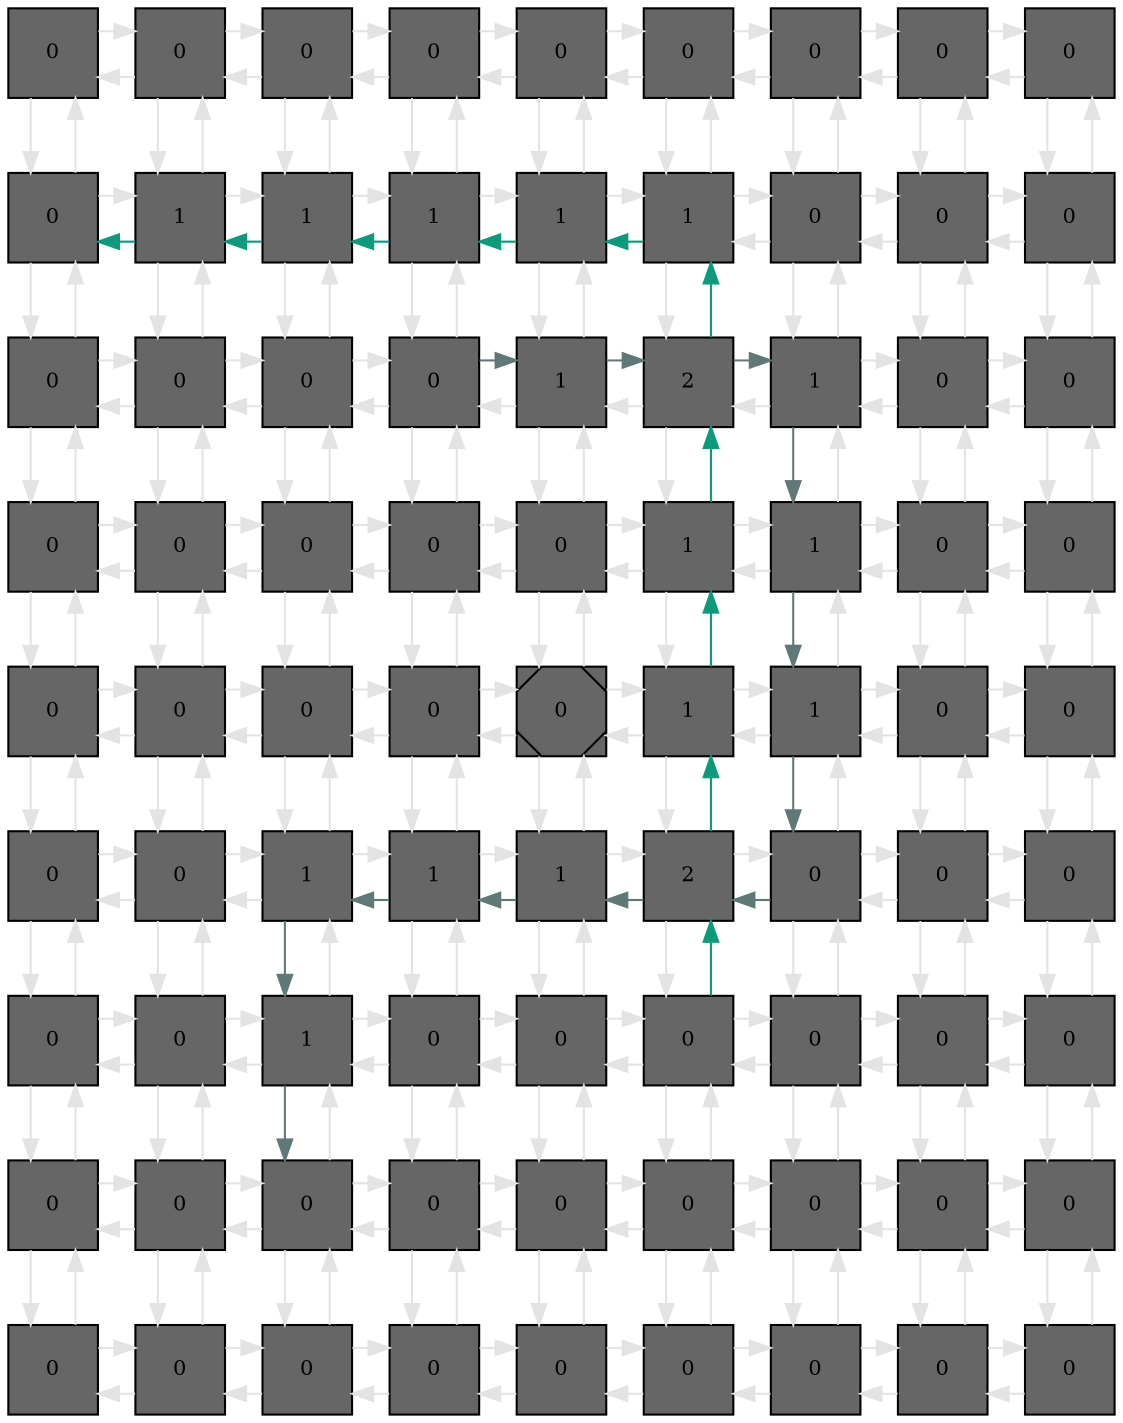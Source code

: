 digraph layout  {
rankdir=TB;
splines=ortho;
node [fixedsize=false, style=filled, width="0.6"];
edge [constraint=false];
0 [fillcolor="#666666", fontsize=10, label=0, shape=square, tooltip="name:  B9 ,\nin_degree: 2,\nout_degree: 2"];
1 [fillcolor="#666666", fontsize=10, label=0, shape=square, tooltip="name:  IL2 ,\nin_degree: 3,\nout_degree: 3"];
2 [fillcolor="#666666", fontsize=10, label=0, shape=square, tooltip="name:  Gfi1 ,\nin_degree: 3,\nout_degree: 3"];
3 [fillcolor="#666666", fontsize=10, label=0, shape=square, tooltip="name:  Ikaros ,\nin_degree: 3,\nout_degree: 3"];
4 [fillcolor="#666666", fontsize=10, label=0, shape=square, tooltip="name:  NFAT ,\nin_degree: 3,\nout_degree: 3"];
5 [fillcolor="#666666", fontsize=10, label=0, shape=square, tooltip="name:  PU1 ,\nin_degree: 3,\nout_degree: 3"];
6 [fillcolor="#666666", fontsize=10, label=0, shape=square, tooltip="name:  CD19 ,\nin_degree: 3,\nout_degree: 3"];
7 [fillcolor="#666666", fontsize=10, label=0, shape=square, tooltip="name:  Hoxa9 ,\nin_degree: 3,\nout_degree: 3"];
8 [fillcolor="#666666", fontsize=10, label=0, shape=square, tooltip="name:  Flt3L ,\nin_degree: 2,\nout_degree: 2"];
9 [fillcolor="#666666", fontsize=10, label=0, shape=square, tooltip="name:  FR4 ,\nin_degree: 3,\nout_degree: 3"];
10 [fillcolor="#666666", fontsize=10, label=1, shape=square, tooltip="name:  IL2R ,\nin_degree: 4,\nout_degree: 4"];
11 [fillcolor="#666666", fontsize=10, label=1, shape=square, tooltip="name:  IL7 ,\nin_degree: 4,\nout_degree: 4"];
12 [fillcolor="#666666", fontsize=10, label=1, shape=square, tooltip="name:  IL7R ,\nin_degree: 4,\nout_degree: 4"];
13 [fillcolor="#666666", fontsize=10, label=1, shape=square, tooltip="name:  TCR ,\nin_degree: 4,\nout_degree: 4"];
14 [fillcolor="#666666", fontsize=10, label=1, shape=square, tooltip="name:  XBP1 ,\nin_degree: 4,\nout_degree: 4"];
15 [fillcolor="#666666", fontsize=10, label=0, shape=square, tooltip="name:  Irf4 ,\nin_degree: 4,\nout_degree: 4"];
16 [fillcolor="#666666", fontsize=10, label=0, shape=square, tooltip="name:  Flt3 ,\nin_degree: 4,\nout_degree: 4"];
17 [fillcolor="#666666", fontsize=10, label=0, shape=square, tooltip="name:  ERK ,\nin_degree: 3,\nout_degree: 3"];
18 [fillcolor="#666666", fontsize=10, label=0, shape=square, tooltip="name:  Bcl2 ,\nin_degree: 3,\nout_degree: 3"];
19 [fillcolor="#666666", fontsize=10, label=0, shape=square, tooltip="name:  Prf1 ,\nin_degree: 4,\nout_degree: 4"];
20 [fillcolor="#666666", fontsize=10, label=0, shape=square, tooltip="name:  STAT5 ,\nin_degree: 4,\nout_degree: 4"];
21 [fillcolor="#666666", fontsize=10, label=0, shape=square, tooltip="name:  JAK3 ,\nin_degree: 4,\nout_degree: 4"];
22 [fillcolor="#666666", fontsize=10, label=1, shape=square, tooltip="name:  Runx1 ,\nin_degree: 4,\nout_degree: 4"];
23 [fillcolor="#666666", fontsize=10, label=2, shape=square, tooltip="name:  Ebf1 ,\nin_degree: 4,\nout_degree: 4"];
24 [fillcolor="#666666", fontsize=10, label=1, shape=square, tooltip="name:  Blimp1 ,\nin_degree: 4,\nout_degree: 4"];
25 [fillcolor="#666666", fontsize=10, label=0, shape=square, tooltip="name:  Pax5 ,\nin_degree: 4,\nout_degree: 4"];
26 [fillcolor="#666666", fontsize=10, label=0, shape=square, tooltip="name:  BCR ,\nin_degree: 3,\nout_degree: 3"];
27 [fillcolor="#666666", fontsize=10, label=0, shape=square, tooltip="name:  IL27 ,\nin_degree: 3,\nout_degree: 3"];
28 [fillcolor="#666666", fontsize=10, label=0, shape=square, tooltip="name:  IL27R ,\nin_degree: 4,\nout_degree: 4"];
29 [fillcolor="#666666", fontsize=10, label=0, shape=square, tooltip="name:  EOMES ,\nin_degree: 4,\nout_degree: 4"];
30 [fillcolor="#666666", fontsize=10, label=0, shape=square, tooltip="name:  IL6R ,\nin_degree: 4,\nout_degree: 4"];
31 [fillcolor="#666666", fontsize=10, label=0, shape=square, tooltip="name:  CD8 ,\nin_degree: 4,\nout_degree: 4"];
32 [fillcolor="#666666", fontsize=10, label=1, shape=square, tooltip="name:  Runx3 ,\nin_degree: 4,\nout_degree: 4"];
33 [fillcolor="#666666", fontsize=10, label=1, shape=square, tooltip="name:  Bcl6 ,\nin_degree: 4,\nout_degree: 4"];
34 [fillcolor="#666666", fontsize=10, label=0, shape=square, tooltip="name:  Bach2 ,\nin_degree: 4,\nout_degree: 4"];
35 [fillcolor="#666666", fontsize=10, label=0, shape=square, tooltip="name:  NFkB ,\nin_degree: 3,\nout_degree: 3"];
36 [fillcolor="#666666", fontsize=10, label=0, shape=square, tooltip="name:  IFNb ,\nin_degree: 3,\nout_degree: 3"];
37 [fillcolor="#666666", fontsize=10, label=0, shape=square, tooltip="name:  Dll1 ,\nin_degree: 4,\nout_degree: 4"];
38 [fillcolor="#666666", fontsize=10, label=0, shape=square, tooltip="name:  Gzmb ,\nin_degree: 4,\nout_degree: 4"];
39 [fillcolor="#666666", fontsize=10, label=0, shape=square, tooltip="name:  Notch1 ,\nin_degree: 4,\nout_degree: 4"];
40 [fillcolor="#666666", fontsize=10, label=0, shape=Msquare, tooltip="name:  ThPOK ,\nin_degree: 4,\nout_degree: 4"];
41 [fillcolor="#666666", fontsize=10, label=1, shape=square, tooltip="name:  CD4 ,\nin_degree: 4,\nout_degree: 4"];
42 [fillcolor="#666666", fontsize=10, label=1, shape=square, tooltip="name:  IL21R ,\nin_degree: 4,\nout_degree: 4"];
43 [fillcolor="#666666", fontsize=10, label=0, shape=square, tooltip="name:  IL21 ,\nin_degree: 4,\nout_degree: 4"];
44 [fillcolor="#666666", fontsize=10, label=0, shape=square, tooltip="name:  Helios ,\nin_degree: 3,\nout_degree: 3"];
45 [fillcolor="#666666", fontsize=10, label=0, shape=square, tooltip="name:  IFNbR ,\nin_degree: 3,\nout_degree: 3"];
46 [fillcolor="#666666", fontsize=10, label=0, shape=square, tooltip="name:  STAT1 ,\nin_degree: 4,\nout_degree: 4"];
47 [fillcolor="#666666", fontsize=10, label=1, shape=square, tooltip="name:  SOCS1 ,\nin_degree: 4,\nout_degree: 4"];
48 [fillcolor="#666666", fontsize=10, label=1, shape=square, tooltip="name:  IL6 ,\nin_degree: 4,\nout_degree: 4"];
49 [fillcolor="#666666", fontsize=10, label=1, shape=square, tooltip="name:  Tbet ,\nin_degree: 4,\nout_degree: 4"];
50 [fillcolor="#666666", fontsize=10, label=2, shape=square, tooltip="name:  RORgt ,\nin_degree: 4,\nout_degree: 4"];
51 [fillcolor="#666666", fontsize=10, label=0, shape=square, tooltip="name:  STAT3 ,\nin_degree: 4,\nout_degree: 4"];
52 [fillcolor="#666666", fontsize=10, label=0, shape=square, tooltip="name:  IL10R ,\nin_degree: 4,\nout_degree: 4"];
53 [fillcolor="#666666", fontsize=10, label=0, shape=square, tooltip="name:  IL23R ,\nin_degree: 3,\nout_degree: 3"];
54 [fillcolor="#666666", fontsize=10, label=0, shape=square, tooltip="name:  JAK1 ,\nin_degree: 3,\nout_degree: 3"];
55 [fillcolor="#666666", fontsize=10, label=0, shape=square, tooltip="name:  IL4 ,\nin_degree: 4,\nout_degree: 4"];
56 [fillcolor="#666666", fontsize=10, label=1, shape=square, tooltip="name:  IL4R ,\nin_degree: 4,\nout_degree: 4"];
57 [fillcolor="#666666", fontsize=10, label=0, shape=square, tooltip="name:  HEB ,\nin_degree: 4,\nout_degree: 4"];
58 [fillcolor="#666666", fontsize=10, label=0, shape=square, tooltip="name:  GATA3 ,\nin_degree: 4,\nout_degree: 4"];
59 [fillcolor="#666666", fontsize=10, label=0, shape=square, tooltip="name:  Foxp3 ,\nin_degree: 4,\nout_degree: 4"];
60 [fillcolor="#666666", fontsize=10, label=0, shape=square, tooltip="name:  SMAD2 ,\nin_degree: 4,\nout_degree: 4"];
61 [fillcolor="#666666", fontsize=10, label=0, shape=square, tooltip="name:  IL10 ,\nin_degree: 4,\nout_degree: 4"];
62 [fillcolor="#666666", fontsize=10, label=0, shape=square, tooltip="name:  IL23 ,\nin_degree: 3,\nout_degree: 3"];
63 [fillcolor="#666666", fontsize=10, label=0, shape=square, tooltip="name:  IFNgR ,\nin_degree: 3,\nout_degree: 3"];
64 [fillcolor="#666666", fontsize=10, label=0, shape=square, tooltip="name:  IRAK ,\nin_degree: 4,\nout_degree: 4"];
65 [fillcolor="#666666", fontsize=10, label=0, shape=square, tooltip="name:  IFNg ,\nin_degree: 4,\nout_degree: 4"];
66 [fillcolor="#666666", fontsize=10, label=0, shape=square, tooltip="name:  TCF1 ,\nin_degree: 4,\nout_degree: 4"];
67 [fillcolor="#666666", fontsize=10, label=0, shape=square, tooltip="name:  STAT4 ,\nin_degree: 4,\nout_degree: 4"];
68 [fillcolor="#666666", fontsize=10, label=0, shape=square, tooltip="name:  IL17 ,\nin_degree: 4,\nout_degree: 4"];
69 [fillcolor="#666666", fontsize=10, label=0, shape=square, tooltip="name:  TGFbR ,\nin_degree: 4,\nout_degree: 4"];
70 [fillcolor="#666666", fontsize=10, label=0, shape=square, tooltip="name:  SMAD3 ,\nin_degree: 4,\nout_degree: 4"];
71 [fillcolor="#666666", fontsize=10, label=0, shape=square, tooltip="name:  TNFa ,\nin_degree: 3,\nout_degree: 3"];
72 [fillcolor="#666666", fontsize=10, label=0, shape=square, tooltip="name:  IL18 ,\nin_degree: 2,\nout_degree: 2"];
73 [fillcolor="#666666", fontsize=10, label=0, shape=square, tooltip="name:  IL18R ,\nin_degree: 3,\nout_degree: 3"];
74 [fillcolor="#666666", fontsize=10, label=0, shape=square, tooltip="name:  STAT6 ,\nin_degree: 3,\nout_degree: 3"];
75 [fillcolor="#666666", fontsize=10, label=0, shape=square, tooltip="name:  Bcl11b ,\nin_degree: 3,\nout_degree: 3"];
76 [fillcolor="#666666", fontsize=10, label=0, shape=square, tooltip="name:  IL12R ,\nin_degree: 3,\nout_degree: 3"];
77 [fillcolor="#666666", fontsize=10, label=0, shape=square, tooltip="name:  IL12 ,\nin_degree: 3,\nout_degree: 3"];
78 [fillcolor="#666666", fontsize=10, label=0, shape=square, tooltip="name:  TGFb ,\nin_degree: 3,\nout_degree: 3"];
79 [fillcolor="#666666", fontsize=10, label=0, shape=square, tooltip="name:  AKT ,\nin_degree: 3,\nout_degree: 3"];
80 [fillcolor="#666666", fontsize=10, label=0, shape=square, tooltip="name:  TNFR2 ,\nin_degree: 2,\nout_degree: 2"];
0 -> 1  [color=grey89, style="penwidth(0.1)", tooltip=" ", weight=1];
0 -> 9  [color=grey89, style="penwidth(0.1)", tooltip=" ", weight=1];
1 -> 0  [color=grey89, style="penwidth(0.1)", tooltip=" ", weight=1];
1 -> 2  [color=grey89, style="penwidth(0.1)", tooltip=" ", weight=1];
1 -> 10  [color=grey89, style="penwidth(0.1)", tooltip=" ", weight=1];
2 -> 1  [color=grey89, style="penwidth(0.1)", tooltip=" ", weight=1];
2 -> 3  [color=grey89, style="penwidth(0.1)", tooltip=" ", weight=1];
2 -> 11  [color=grey89, style="penwidth(0.1)", tooltip=" ", weight=1];
3 -> 2  [color=grey89, style="penwidth(0.1)", tooltip=" ", weight=1];
3 -> 4  [color=grey89, style="penwidth(0.1)", tooltip=" ", weight=1];
3 -> 12  [color=grey89, style="penwidth(0.1)", tooltip=" ", weight=1];
4 -> 3  [color=grey89, style="penwidth(0.1)", tooltip=" ", weight=1];
4 -> 5  [color=grey89, style="penwidth(0.1)", tooltip=" ", weight=1];
4 -> 13  [color=grey89, style="penwidth(0.1)", tooltip=" ", weight=1];
5 -> 4  [color=grey89, style="penwidth(0.1)", tooltip=" ", weight=1];
5 -> 6  [color=grey89, style="penwidth(0.1)", tooltip=" ", weight=1];
5 -> 14  [color=grey89, style="penwidth(0.1)", tooltip=" ", weight=1];
6 -> 5  [color=grey89, style="penwidth(0.1)", tooltip=" ", weight=1];
6 -> 7  [color=grey89, style="penwidth(0.1)", tooltip=" ", weight=1];
6 -> 15  [color=grey89, style="penwidth(0.1)", tooltip=" ", weight=1];
7 -> 6  [color=grey89, style="penwidth(0.1)", tooltip=" ", weight=1];
7 -> 8  [color=grey89, style="penwidth(0.1)", tooltip=" ", weight=1];
7 -> 16  [color=grey89, style="penwidth(0.1)", tooltip=" ", weight=1];
8 -> 7  [color=grey89, style="penwidth(0.1)", tooltip=" ", weight=1];
8 -> 17  [color=grey89, style="penwidth(0.1)", tooltip=" ", weight=1];
9 -> 0  [color=grey89, style="penwidth(0.1)", tooltip=" ", weight=1];
9 -> 10  [color=grey89, style="penwidth(0.1)", tooltip=" ", weight=1];
9 -> 18  [color=grey89, style="penwidth(0.1)", tooltip=" ", weight=1];
10 -> 1  [color=grey89, style="penwidth(0.1)", tooltip=" ", weight=1];
10 -> 9  [color="#0C9A7D", style="penwidth(0.1)", tooltip="59( Foxp3 ) to 9( FR4 )", weight=1];
10 -> 11  [color=grey89, style="penwidth(0.1)", tooltip=" ", weight=1];
10 -> 19  [color=grey89, style="penwidth(0.1)", tooltip=" ", weight=1];
11 -> 2  [color=grey89, style="penwidth(0.1)", tooltip=" ", weight=1];
11 -> 10  [color="#0C9A7D", style="penwidth(0.1)", tooltip="59( Foxp3 ) to 9( FR4 )", weight=1];
11 -> 12  [color=grey89, style="penwidth(0.1)", tooltip=" ", weight=1];
11 -> 20  [color=grey89, style="penwidth(0.1)", tooltip=" ", weight=1];
12 -> 3  [color=grey89, style="penwidth(0.1)", tooltip=" ", weight=1];
12 -> 11  [color="#0C9A7D", style="penwidth(0.1)", tooltip="59( Foxp3 ) to 9( FR4 )", weight=1];
12 -> 13  [color=grey89, style="penwidth(0.1)", tooltip=" ", weight=1];
12 -> 21  [color=grey89, style="penwidth(0.1)", tooltip=" ", weight=1];
13 -> 4  [color=grey89, style="penwidth(0.1)", tooltip=" ", weight=1];
13 -> 12  [color="#0C9A7D", style="penwidth(0.1)", tooltip="59( Foxp3 ) to 9( FR4 )", weight=1];
13 -> 14  [color=grey89, style="penwidth(0.1)", tooltip=" ", weight=1];
13 -> 22  [color=grey89, style="penwidth(0.1)", tooltip=" ", weight=1];
14 -> 5  [color=grey89, style="penwidth(0.1)", tooltip=" ", weight=1];
14 -> 13  [color="#0C9A7D", style="penwidth(0.1)", tooltip="59( Foxp3 ) to 9( FR4 )", weight=1];
14 -> 15  [color=grey89, style="penwidth(0.1)", tooltip=" ", weight=1];
14 -> 23  [color=grey89, style="penwidth(0.1)", tooltip=" ", weight=1];
15 -> 6  [color=grey89, style="penwidth(0.1)", tooltip=" ", weight=1];
15 -> 14  [color=grey89, style="penwidth(0.1)", tooltip=" ", weight=1];
15 -> 16  [color=grey89, style="penwidth(0.1)", tooltip=" ", weight=1];
15 -> 24  [color=grey89, style="penwidth(0.1)", tooltip=" ", weight=1];
16 -> 7  [color=grey89, style="penwidth(0.1)", tooltip=" ", weight=1];
16 -> 15  [color=grey89, style="penwidth(0.1)", tooltip=" ", weight=1];
16 -> 17  [color=grey89, style="penwidth(0.1)", tooltip=" ", weight=1];
16 -> 25  [color=grey89, style="penwidth(0.1)", tooltip=" ", weight=1];
17 -> 8  [color=grey89, style="penwidth(0.1)", tooltip=" ", weight=1];
17 -> 16  [color=grey89, style="penwidth(0.1)", tooltip=" ", weight=1];
17 -> 26  [color=grey89, style="penwidth(0.1)", tooltip=" ", weight=1];
18 -> 9  [color=grey89, style="penwidth(0.1)", tooltip=" ", weight=1];
18 -> 19  [color=grey89, style="penwidth(0.1)", tooltip=" ", weight=1];
18 -> 27  [color=grey89, style="penwidth(0.1)", tooltip=" ", weight=1];
19 -> 10  [color=grey89, style="penwidth(0.1)", tooltip=" ", weight=1];
19 -> 18  [color=grey89, style="penwidth(0.1)", tooltip=" ", weight=1];
19 -> 20  [color=grey89, style="penwidth(0.1)", tooltip=" ", weight=1];
19 -> 28  [color=grey89, style="penwidth(0.1)", tooltip=" ", weight=1];
20 -> 11  [color=grey89, style="penwidth(0.1)", tooltip=" ", weight=1];
20 -> 19  [color=grey89, style="penwidth(0.1)", tooltip=" ", weight=1];
20 -> 21  [color=grey89, style="penwidth(0.1)", tooltip=" ", weight=1];
20 -> 29  [color=grey89, style="penwidth(0.1)", tooltip=" ", weight=1];
21 -> 12  [color=grey89, style="penwidth(0.1)", tooltip=" ", weight=1];
21 -> 20  [color=grey89, style="penwidth(0.1)", tooltip=" ", weight=1];
21 -> 22  [color="#607978", style="penwidth(0.1)", tooltip="21( JAK3 ) to 51( STAT3 )", weight=1];
21 -> 30  [color=grey89, style="penwidth(0.1)", tooltip=" ", weight=1];
22 -> 13  [color=grey89, style="penwidth(0.1)", tooltip=" ", weight=1];
22 -> 21  [color=grey89, style="penwidth(0.1)", tooltip=" ", weight=1];
22 -> 23  [color="#607978", style="penwidth(0.1)", tooltip="21( JAK3 ) to 51( STAT3 )", weight=1];
22 -> 31  [color=grey89, style="penwidth(0.1)", tooltip=" ", weight=1];
23 -> 14  [color="#0C9A7D", style="penwidth(0.1)", tooltip="59( Foxp3 ) to 9( FR4 )", weight=1];
23 -> 22  [color=grey89, style="penwidth(0.1)", tooltip=" ", weight=1];
23 -> 24  [color="#607978", style="penwidth(0.1)", tooltip="21( JAK3 ) to 51( STAT3 )", weight=1];
23 -> 32  [color=grey89, style="penwidth(0.1)", tooltip=" ", weight=1];
24 -> 15  [color=grey89, style="penwidth(0.1)", tooltip=" ", weight=1];
24 -> 23  [color=grey89, style="penwidth(0.1)", tooltip=" ", weight=1];
24 -> 25  [color=grey89, style="penwidth(0.1)", tooltip=" ", weight=1];
24 -> 33  [color="#607978", style="penwidth(0.1)", tooltip="21( JAK3 ) to 51( STAT3 )", weight=1];
25 -> 16  [color=grey89, style="penwidth(0.1)", tooltip=" ", weight=1];
25 -> 24  [color=grey89, style="penwidth(0.1)", tooltip=" ", weight=1];
25 -> 26  [color=grey89, style="penwidth(0.1)", tooltip=" ", weight=1];
25 -> 34  [color=grey89, style="penwidth(0.1)", tooltip=" ", weight=1];
26 -> 17  [color=grey89, style="penwidth(0.1)", tooltip=" ", weight=1];
26 -> 25  [color=grey89, style="penwidth(0.1)", tooltip=" ", weight=1];
26 -> 35  [color=grey89, style="penwidth(0.1)", tooltip=" ", weight=1];
27 -> 18  [color=grey89, style="penwidth(0.1)", tooltip=" ", weight=1];
27 -> 28  [color=grey89, style="penwidth(0.1)", tooltip=" ", weight=1];
27 -> 36  [color=grey89, style="penwidth(0.1)", tooltip=" ", weight=1];
28 -> 19  [color=grey89, style="penwidth(0.1)", tooltip=" ", weight=1];
28 -> 27  [color=grey89, style="penwidth(0.1)", tooltip=" ", weight=1];
28 -> 29  [color=grey89, style="penwidth(0.1)", tooltip=" ", weight=1];
28 -> 37  [color=grey89, style="penwidth(0.1)", tooltip=" ", weight=1];
29 -> 20  [color=grey89, style="penwidth(0.1)", tooltip=" ", weight=1];
29 -> 28  [color=grey89, style="penwidth(0.1)", tooltip=" ", weight=1];
29 -> 30  [color=grey89, style="penwidth(0.1)", tooltip=" ", weight=1];
29 -> 38  [color=grey89, style="penwidth(0.1)", tooltip=" ", weight=1];
30 -> 21  [color=grey89, style="penwidth(0.1)", tooltip=" ", weight=1];
30 -> 29  [color=grey89, style="penwidth(0.1)", tooltip=" ", weight=1];
30 -> 31  [color=grey89, style="penwidth(0.1)", tooltip=" ", weight=1];
30 -> 39  [color=grey89, style="penwidth(0.1)", tooltip=" ", weight=1];
31 -> 22  [color=grey89, style="penwidth(0.1)", tooltip=" ", weight=1];
31 -> 30  [color=grey89, style="penwidth(0.1)", tooltip=" ", weight=1];
31 -> 32  [color=grey89, style="penwidth(0.1)", tooltip=" ", weight=1];
31 -> 40  [color=grey89, style="penwidth(0.1)", tooltip=" ", weight=1];
32 -> 23  [color="#0C9A7D", style="penwidth(0.1)", tooltip="59( Foxp3 ) to 9( FR4 )", weight=1];
32 -> 31  [color=grey89, style="penwidth(0.1)", tooltip=" ", weight=1];
32 -> 33  [color=grey89, style="penwidth(0.1)", tooltip=" ", weight=1];
32 -> 41  [color=grey89, style="penwidth(0.1)", tooltip=" ", weight=1];
33 -> 24  [color=grey89, style="penwidth(0.1)", tooltip=" ", weight=1];
33 -> 32  [color=grey89, style="penwidth(0.1)", tooltip=" ", weight=1];
33 -> 34  [color=grey89, style="penwidth(0.1)", tooltip=" ", weight=1];
33 -> 42  [color="#607978", style="penwidth(0.1)", tooltip="21( JAK3 ) to 51( STAT3 )", weight=1];
34 -> 25  [color=grey89, style="penwidth(0.1)", tooltip=" ", weight=1];
34 -> 33  [color=grey89, style="penwidth(0.1)", tooltip=" ", weight=1];
34 -> 35  [color=grey89, style="penwidth(0.1)", tooltip=" ", weight=1];
34 -> 43  [color=grey89, style="penwidth(0.1)", tooltip=" ", weight=1];
35 -> 26  [color=grey89, style="penwidth(0.1)", tooltip=" ", weight=1];
35 -> 34  [color=grey89, style="penwidth(0.1)", tooltip=" ", weight=1];
35 -> 44  [color=grey89, style="penwidth(0.1)", tooltip=" ", weight=1];
36 -> 27  [color=grey89, style="penwidth(0.1)", tooltip=" ", weight=1];
36 -> 37  [color=grey89, style="penwidth(0.1)", tooltip=" ", weight=1];
36 -> 45  [color=grey89, style="penwidth(0.1)", tooltip=" ", weight=1];
37 -> 28  [color=grey89, style="penwidth(0.1)", tooltip=" ", weight=1];
37 -> 36  [color=grey89, style="penwidth(0.1)", tooltip=" ", weight=1];
37 -> 38  [color=grey89, style="penwidth(0.1)", tooltip=" ", weight=1];
37 -> 46  [color=grey89, style="penwidth(0.1)", tooltip=" ", weight=1];
38 -> 29  [color=grey89, style="penwidth(0.1)", tooltip=" ", weight=1];
38 -> 37  [color=grey89, style="penwidth(0.1)", tooltip=" ", weight=1];
38 -> 39  [color=grey89, style="penwidth(0.1)", tooltip=" ", weight=1];
38 -> 47  [color=grey89, style="penwidth(0.1)", tooltip=" ", weight=1];
39 -> 30  [color=grey89, style="penwidth(0.1)", tooltip=" ", weight=1];
39 -> 38  [color=grey89, style="penwidth(0.1)", tooltip=" ", weight=1];
39 -> 40  [color=grey89, style="penwidth(0.1)", tooltip=" ", weight=1];
39 -> 48  [color=grey89, style="penwidth(0.1)", tooltip=" ", weight=1];
40 -> 31  [color=grey89, style="penwidth(0.1)", tooltip=" ", weight=1];
40 -> 39  [color=grey89, style="penwidth(0.1)", tooltip=" ", weight=1];
40 -> 41  [color=grey89, style="penwidth(0.1)", tooltip=" ", weight=1];
40 -> 49  [color=grey89, style="penwidth(0.1)", tooltip=" ", weight=1];
41 -> 32  [color="#0C9A7D", style="penwidth(0.1)", tooltip="59( Foxp3 ) to 9( FR4 )", weight=1];
41 -> 40  [color=grey89, style="penwidth(0.1)", tooltip=" ", weight=1];
41 -> 42  [color=grey89, style="penwidth(0.1)", tooltip=" ", weight=1];
41 -> 50  [color=grey89, style="penwidth(0.1)", tooltip=" ", weight=1];
42 -> 33  [color=grey89, style="penwidth(0.1)", tooltip=" ", weight=1];
42 -> 41  [color=grey89, style="penwidth(0.1)", tooltip=" ", weight=1];
42 -> 43  [color=grey89, style="penwidth(0.1)", tooltip=" ", weight=1];
42 -> 51  [color="#607978", style="penwidth(0.1)", tooltip="21( JAK3 ) to 51( STAT3 )", weight=1];
43 -> 34  [color=grey89, style="penwidth(0.1)", tooltip=" ", weight=1];
43 -> 42  [color=grey89, style="penwidth(0.1)", tooltip=" ", weight=1];
43 -> 44  [color=grey89, style="penwidth(0.1)", tooltip=" ", weight=1];
43 -> 52  [color=grey89, style="penwidth(0.1)", tooltip=" ", weight=1];
44 -> 35  [color=grey89, style="penwidth(0.1)", tooltip=" ", weight=1];
44 -> 43  [color=grey89, style="penwidth(0.1)", tooltip=" ", weight=1];
44 -> 53  [color=grey89, style="penwidth(0.1)", tooltip=" ", weight=1];
45 -> 36  [color=grey89, style="penwidth(0.1)", tooltip=" ", weight=1];
45 -> 46  [color=grey89, style="penwidth(0.1)", tooltip=" ", weight=1];
45 -> 54  [color=grey89, style="penwidth(0.1)", tooltip=" ", weight=1];
46 -> 37  [color=grey89, style="penwidth(0.1)", tooltip=" ", weight=1];
46 -> 45  [color=grey89, style="penwidth(0.1)", tooltip=" ", weight=1];
46 -> 47  [color=grey89, style="penwidth(0.1)", tooltip=" ", weight=1];
46 -> 55  [color=grey89, style="penwidth(0.1)", tooltip=" ", weight=1];
47 -> 38  [color=grey89, style="penwidth(0.1)", tooltip=" ", weight=1];
47 -> 46  [color=grey89, style="penwidth(0.1)", tooltip=" ", weight=1];
47 -> 48  [color=grey89, style="penwidth(0.1)", tooltip=" ", weight=1];
47 -> 56  [color="#607978", style="penwidth(0.1)", tooltip="51( STAT3 ) to 65( IFNg )", weight=1];
48 -> 39  [color=grey89, style="penwidth(0.1)", tooltip=" ", weight=1];
48 -> 47  [color="#607978", style="penwidth(0.1)", tooltip="51( STAT3 ) to 65( IFNg )", weight=1];
48 -> 49  [color=grey89, style="penwidth(0.1)", tooltip=" ", weight=1];
48 -> 57  [color=grey89, style="penwidth(0.1)", tooltip=" ", weight=1];
49 -> 40  [color=grey89, style="penwidth(0.1)", tooltip=" ", weight=1];
49 -> 48  [color="#607978", style="penwidth(0.1)", tooltip="51( STAT3 ) to 65( IFNg )", weight=1];
49 -> 50  [color=grey89, style="penwidth(0.1)", tooltip=" ", weight=1];
49 -> 58  [color=grey89, style="penwidth(0.1)", tooltip=" ", weight=1];
50 -> 41  [color="#0C9A7D", style="penwidth(0.1)", tooltip="59( Foxp3 ) to 9( FR4 )", weight=1];
50 -> 49  [color="#607978", style="penwidth(0.1)", tooltip="51( STAT3 ) to 65( IFNg )", weight=1];
50 -> 51  [color=grey89, style="penwidth(0.1)", tooltip=" ", weight=1];
50 -> 59  [color=grey89, style="penwidth(0.1)", tooltip=" ", weight=1];
51 -> 42  [color=grey89, style="penwidth(0.1)", tooltip=" ", weight=1];
51 -> 50  [color="#607978", style="penwidth(0.1)", tooltip="51( STAT3 ) to 65( IFNg )", weight=1];
51 -> 52  [color=grey89, style="penwidth(0.1)", tooltip=" ", weight=1];
51 -> 60  [color=grey89, style="penwidth(0.1)", tooltip=" ", weight=1];
52 -> 43  [color=grey89, style="penwidth(0.1)", tooltip=" ", weight=1];
52 -> 51  [color=grey89, style="penwidth(0.1)", tooltip=" ", weight=1];
52 -> 53  [color=grey89, style="penwidth(0.1)", tooltip=" ", weight=1];
52 -> 61  [color=grey89, style="penwidth(0.1)", tooltip=" ", weight=1];
53 -> 44  [color=grey89, style="penwidth(0.1)", tooltip=" ", weight=1];
53 -> 52  [color=grey89, style="penwidth(0.1)", tooltip=" ", weight=1];
53 -> 62  [color=grey89, style="penwidth(0.1)", tooltip=" ", weight=1];
54 -> 45  [color=grey89, style="penwidth(0.1)", tooltip=" ", weight=1];
54 -> 55  [color=grey89, style="penwidth(0.1)", tooltip=" ", weight=1];
54 -> 63  [color=grey89, style="penwidth(0.1)", tooltip=" ", weight=1];
55 -> 46  [color=grey89, style="penwidth(0.1)", tooltip=" ", weight=1];
55 -> 54  [color=grey89, style="penwidth(0.1)", tooltip=" ", weight=1];
55 -> 56  [color=grey89, style="penwidth(0.1)", tooltip=" ", weight=1];
55 -> 64  [color=grey89, style="penwidth(0.1)", tooltip=" ", weight=1];
56 -> 47  [color=grey89, style="penwidth(0.1)", tooltip=" ", weight=1];
56 -> 55  [color=grey89, style="penwidth(0.1)", tooltip=" ", weight=1];
56 -> 57  [color=grey89, style="penwidth(0.1)", tooltip=" ", weight=1];
56 -> 65  [color="#607978", style="penwidth(0.1)", tooltip="51( STAT3 ) to 65( IFNg )", weight=1];
57 -> 48  [color=grey89, style="penwidth(0.1)", tooltip=" ", weight=1];
57 -> 56  [color=grey89, style="penwidth(0.1)", tooltip=" ", weight=1];
57 -> 58  [color=grey89, style="penwidth(0.1)", tooltip=" ", weight=1];
57 -> 66  [color=grey89, style="penwidth(0.1)", tooltip=" ", weight=1];
58 -> 49  [color=grey89, style="penwidth(0.1)", tooltip=" ", weight=1];
58 -> 57  [color=grey89, style="penwidth(0.1)", tooltip=" ", weight=1];
58 -> 59  [color=grey89, style="penwidth(0.1)", tooltip=" ", weight=1];
58 -> 67  [color=grey89, style="penwidth(0.1)", tooltip=" ", weight=1];
59 -> 50  [color="#0C9A7D", style="penwidth(0.1)", tooltip="59( Foxp3 ) to 9( FR4 )", weight=1];
59 -> 58  [color=grey89, style="penwidth(0.1)", tooltip=" ", weight=1];
59 -> 60  [color=grey89, style="penwidth(0.1)", tooltip=" ", weight=1];
59 -> 68  [color=grey89, style="penwidth(0.1)", tooltip=" ", weight=1];
60 -> 51  [color=grey89, style="penwidth(0.1)", tooltip=" ", weight=1];
60 -> 59  [color=grey89, style="penwidth(0.1)", tooltip=" ", weight=1];
60 -> 61  [color=grey89, style="penwidth(0.1)", tooltip=" ", weight=1];
60 -> 69  [color=grey89, style="penwidth(0.1)", tooltip=" ", weight=1];
61 -> 52  [color=grey89, style="penwidth(0.1)", tooltip=" ", weight=1];
61 -> 60  [color=grey89, style="penwidth(0.1)", tooltip=" ", weight=1];
61 -> 62  [color=grey89, style="penwidth(0.1)", tooltip=" ", weight=1];
61 -> 70  [color=grey89, style="penwidth(0.1)", tooltip=" ", weight=1];
62 -> 53  [color=grey89, style="penwidth(0.1)", tooltip=" ", weight=1];
62 -> 61  [color=grey89, style="penwidth(0.1)", tooltip=" ", weight=1];
62 -> 71  [color=grey89, style="penwidth(0.1)", tooltip=" ", weight=1];
63 -> 54  [color=grey89, style="penwidth(0.1)", tooltip=" ", weight=1];
63 -> 64  [color=grey89, style="penwidth(0.1)", tooltip=" ", weight=1];
63 -> 72  [color=grey89, style="penwidth(0.1)", tooltip=" ", weight=1];
64 -> 55  [color=grey89, style="penwidth(0.1)", tooltip=" ", weight=1];
64 -> 63  [color=grey89, style="penwidth(0.1)", tooltip=" ", weight=1];
64 -> 65  [color=grey89, style="penwidth(0.1)", tooltip=" ", weight=1];
64 -> 73  [color=grey89, style="penwidth(0.1)", tooltip=" ", weight=1];
65 -> 56  [color=grey89, style="penwidth(0.1)", tooltip=" ", weight=1];
65 -> 64  [color=grey89, style="penwidth(0.1)", tooltip=" ", weight=1];
65 -> 66  [color=grey89, style="penwidth(0.1)", tooltip=" ", weight=1];
65 -> 74  [color=grey89, style="penwidth(0.1)", tooltip=" ", weight=1];
66 -> 57  [color=grey89, style="penwidth(0.1)", tooltip=" ", weight=1];
66 -> 65  [color=grey89, style="penwidth(0.1)", tooltip=" ", weight=1];
66 -> 67  [color=grey89, style="penwidth(0.1)", tooltip=" ", weight=1];
66 -> 75  [color=grey89, style="penwidth(0.1)", tooltip=" ", weight=1];
67 -> 58  [color=grey89, style="penwidth(0.1)", tooltip=" ", weight=1];
67 -> 66  [color=grey89, style="penwidth(0.1)", tooltip=" ", weight=1];
67 -> 68  [color=grey89, style="penwidth(0.1)", tooltip=" ", weight=1];
67 -> 76  [color=grey89, style="penwidth(0.1)", tooltip=" ", weight=1];
68 -> 59  [color=grey89, style="penwidth(0.1)", tooltip=" ", weight=1];
68 -> 67  [color=grey89, style="penwidth(0.1)", tooltip=" ", weight=1];
68 -> 69  [color=grey89, style="penwidth(0.1)", tooltip=" ", weight=1];
68 -> 77  [color=grey89, style="penwidth(0.1)", tooltip=" ", weight=1];
69 -> 60  [color=grey89, style="penwidth(0.1)", tooltip=" ", weight=1];
69 -> 68  [color=grey89, style="penwidth(0.1)", tooltip=" ", weight=1];
69 -> 70  [color=grey89, style="penwidth(0.1)", tooltip=" ", weight=1];
69 -> 78  [color=grey89, style="penwidth(0.1)", tooltip=" ", weight=1];
70 -> 61  [color=grey89, style="penwidth(0.1)", tooltip=" ", weight=1];
70 -> 69  [color=grey89, style="penwidth(0.1)", tooltip=" ", weight=1];
70 -> 71  [color=grey89, style="penwidth(0.1)", tooltip=" ", weight=1];
70 -> 79  [color=grey89, style="penwidth(0.1)", tooltip=" ", weight=1];
71 -> 62  [color=grey89, style="penwidth(0.1)", tooltip=" ", weight=1];
71 -> 70  [color=grey89, style="penwidth(0.1)", tooltip=" ", weight=1];
71 -> 80  [color=grey89, style="penwidth(0.1)", tooltip=" ", weight=1];
72 -> 63  [color=grey89, style="penwidth(0.1)", tooltip=" ", weight=1];
72 -> 73  [color=grey89, style="penwidth(0.1)", tooltip=" ", weight=1];
73 -> 64  [color=grey89, style="penwidth(0.1)", tooltip=" ", weight=1];
73 -> 72  [color=grey89, style="penwidth(0.1)", tooltip=" ", weight=1];
73 -> 74  [color=grey89, style="penwidth(0.1)", tooltip=" ", weight=1];
74 -> 65  [color=grey89, style="penwidth(0.1)", tooltip=" ", weight=1];
74 -> 73  [color=grey89, style="penwidth(0.1)", tooltip=" ", weight=1];
74 -> 75  [color=grey89, style="penwidth(0.1)", tooltip=" ", weight=1];
75 -> 66  [color=grey89, style="penwidth(0.1)", tooltip=" ", weight=1];
75 -> 74  [color=grey89, style="penwidth(0.1)", tooltip=" ", weight=1];
75 -> 76  [color=grey89, style="penwidth(0.1)", tooltip=" ", weight=1];
76 -> 67  [color=grey89, style="penwidth(0.1)", tooltip=" ", weight=1];
76 -> 75  [color=grey89, style="penwidth(0.1)", tooltip=" ", weight=1];
76 -> 77  [color=grey89, style="penwidth(0.1)", tooltip=" ", weight=1];
77 -> 68  [color=grey89, style="penwidth(0.1)", tooltip=" ", weight=1];
77 -> 76  [color=grey89, style="penwidth(0.1)", tooltip=" ", weight=1];
77 -> 78  [color=grey89, style="penwidth(0.1)", tooltip=" ", weight=1];
78 -> 69  [color=grey89, style="penwidth(0.1)", tooltip=" ", weight=1];
78 -> 77  [color=grey89, style="penwidth(0.1)", tooltip=" ", weight=1];
78 -> 79  [color=grey89, style="penwidth(0.1)", tooltip=" ", weight=1];
79 -> 70  [color=grey89, style="penwidth(0.1)", tooltip=" ", weight=1];
79 -> 78  [color=grey89, style="penwidth(0.1)", tooltip=" ", weight=1];
79 -> 80  [color=grey89, style="penwidth(0.1)", tooltip=" ", weight=1];
80 -> 71  [color=grey89, style="penwidth(0.1)", tooltip=" ", weight=1];
80 -> 79  [color=grey89, style="penwidth(0.1)", tooltip=" ", weight=1];
edge [constraint=true, style=invis];

0 -> 9 -> 18 -> 27 -> 36 -> 45 -> 54 -> 63 -> 72;
1 -> 10 -> 19 -> 28 -> 37 -> 46 -> 55 -> 64 -> 73;
2 -> 11 -> 20 -> 29 -> 38 -> 47 -> 56 -> 65 -> 74;
3 -> 12 -> 21 -> 30 -> 39 -> 48 -> 57 -> 66 -> 75;
4 -> 13 -> 22 -> 31 -> 40 -> 49 -> 58 -> 67 -> 76;
5 -> 14 -> 23 -> 32 -> 41 -> 50 -> 59 -> 68 -> 77;
6 -> 15 -> 24 -> 33 -> 42 -> 51 -> 60 -> 69 -> 78;
7 -> 16 -> 25 -> 34 -> 43 -> 52 -> 61 -> 70 -> 79;
8 -> 17 -> 26 -> 35 -> 44 -> 53 -> 62 -> 71 -> 80;
rank = same {0 -> 1 -> 2 -> 3 -> 4 -> 5 -> 6 -> 7 -> 8};
rank = same {9 -> 10 -> 11 -> 12 -> 13 -> 14 -> 15 -> 16 -> 17};
rank = same {18 -> 19 -> 20 -> 21 -> 22 -> 23 -> 24 -> 25 -> 26};
rank = same {27 -> 28 -> 29 -> 30 -> 31 -> 32 -> 33 -> 34 -> 35};
rank = same {36 -> 37 -> 38 -> 39 -> 40 -> 41 -> 42 -> 43 -> 44};
rank = same {45 -> 46 -> 47 -> 48 -> 49 -> 50 -> 51 -> 52 -> 53};
rank = same {54 -> 55 -> 56 -> 57 -> 58 -> 59 -> 60 -> 61 -> 62};
rank = same {63 -> 64 -> 65 -> 66 -> 67 -> 68 -> 69 -> 70 -> 71};
rank = same {72 -> 73 -> 74 -> 75 -> 76 -> 77 -> 78 -> 79 -> 80};
}